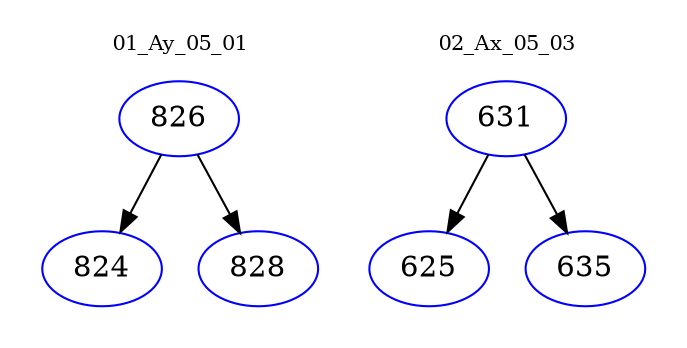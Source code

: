 digraph{
subgraph cluster_0 {
color = white
label = "01_Ay_05_01";
fontsize=10;
T0_826 [label="826", color="blue"]
T0_826 -> T0_824 [color="black"]
T0_824 [label="824", color="blue"]
T0_826 -> T0_828 [color="black"]
T0_828 [label="828", color="blue"]
}
subgraph cluster_1 {
color = white
label = "02_Ax_05_03";
fontsize=10;
T1_631 [label="631", color="blue"]
T1_631 -> T1_625 [color="black"]
T1_625 [label="625", color="blue"]
T1_631 -> T1_635 [color="black"]
T1_635 [label="635", color="blue"]
}
}
